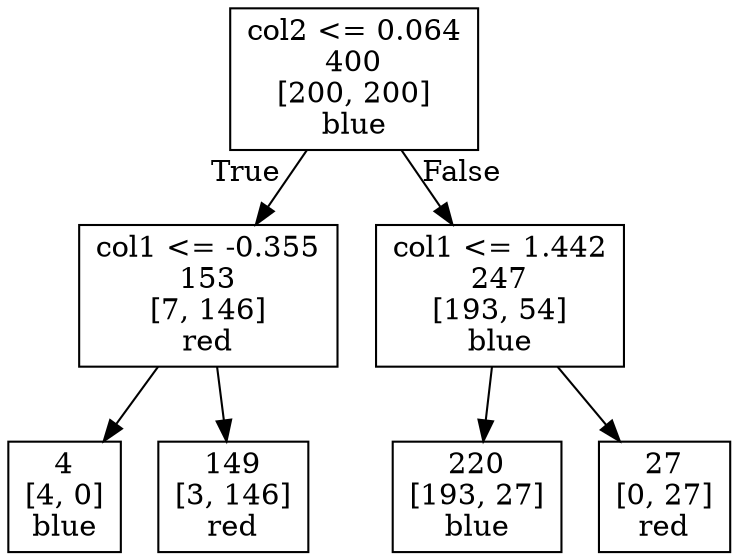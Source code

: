 digraph Tree {
node [shape=box] ;
0 [label="col2 <= 0.064\n400\n[200, 200]\nblue"] ;
1 [label="col1 <= -0.355\n153\n[7, 146]\nred"] ;
0 -> 1 [labeldistance=2.5, labelangle=45, headlabel="True"] ;
2 [label="4\n[4, 0]\nblue"] ;
1 -> 2 ;
3 [label="149\n[3, 146]\nred"] ;
1 -> 3 ;
4 [label="col1 <= 1.442\n247\n[193, 54]\nblue"] ;
0 -> 4 [labeldistance=2.5, labelangle=-45, headlabel="False"] ;
5 [label="220\n[193, 27]\nblue"] ;
4 -> 5 ;
6 [label="27\n[0, 27]\nred"] ;
4 -> 6 ;
}